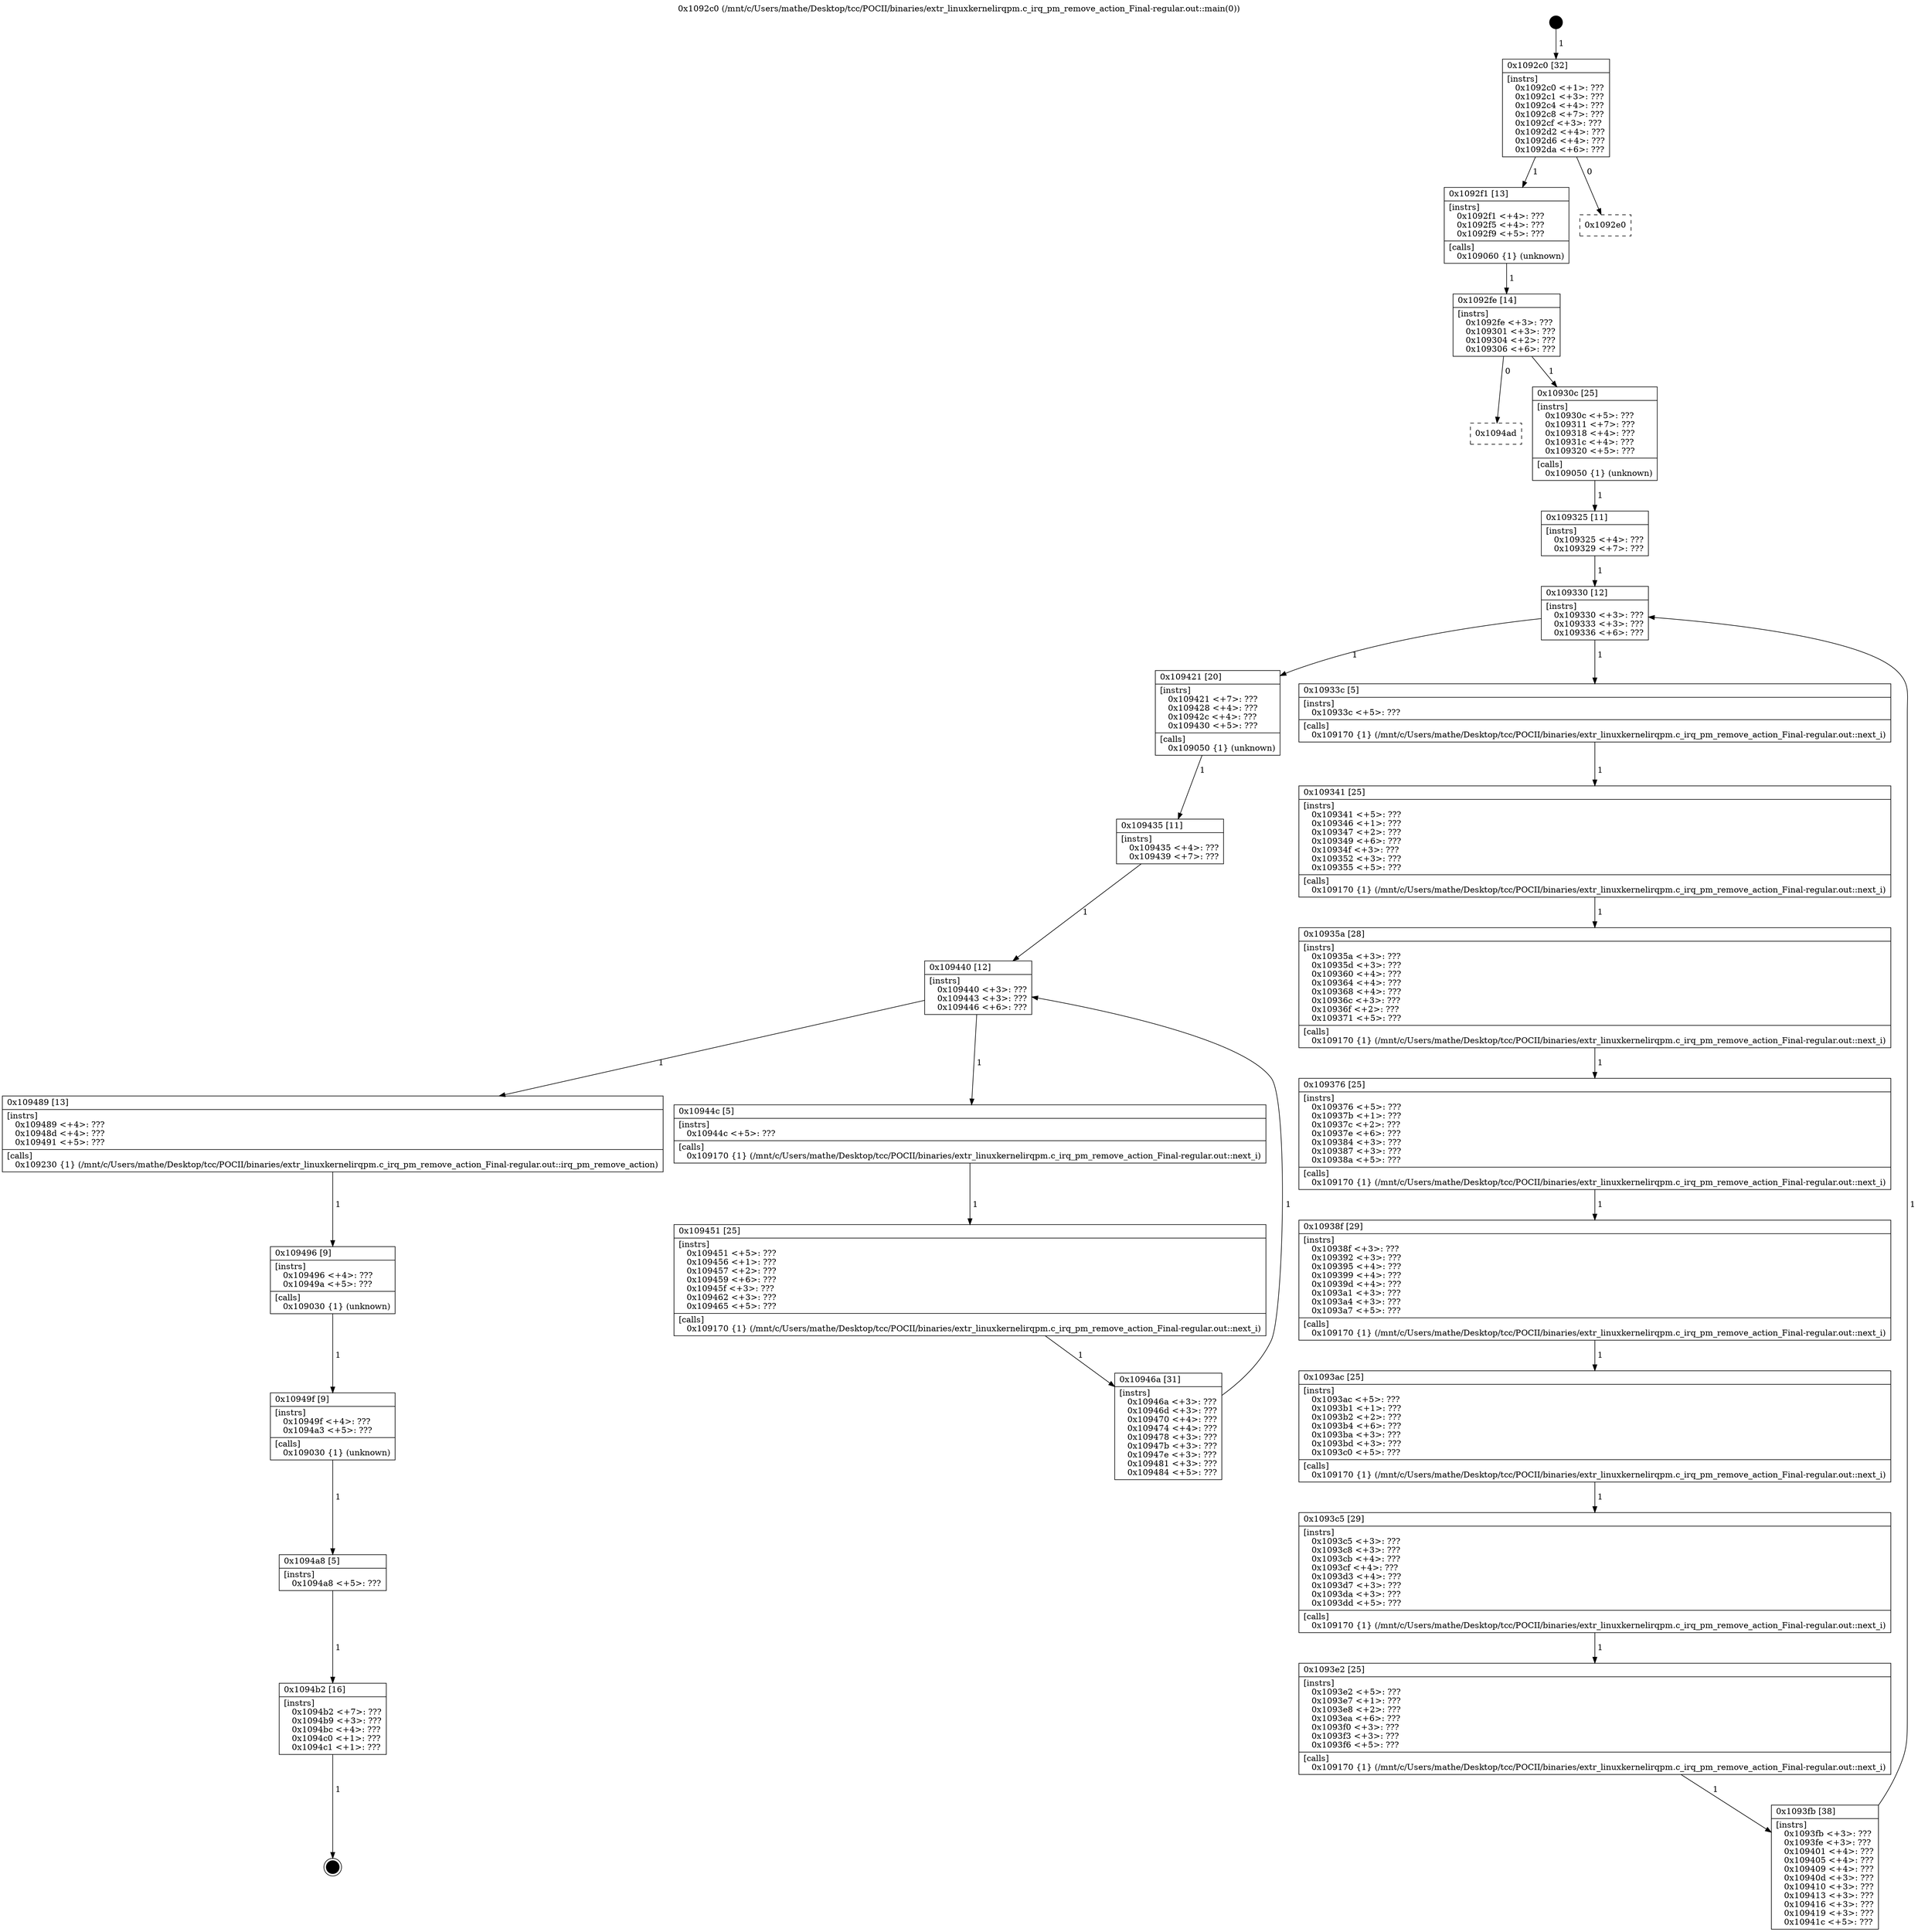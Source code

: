digraph "0x1092c0" {
  label = "0x1092c0 (/mnt/c/Users/mathe/Desktop/tcc/POCII/binaries/extr_linuxkernelirqpm.c_irq_pm_remove_action_Final-regular.out::main(0))"
  labelloc = "t"
  node[shape=record]

  Entry [label="",width=0.3,height=0.3,shape=circle,fillcolor=black,style=filled]
  "0x1092c0" [label="{
     0x1092c0 [32]\l
     | [instrs]\l
     &nbsp;&nbsp;0x1092c0 \<+1\>: ???\l
     &nbsp;&nbsp;0x1092c1 \<+3\>: ???\l
     &nbsp;&nbsp;0x1092c4 \<+4\>: ???\l
     &nbsp;&nbsp;0x1092c8 \<+7\>: ???\l
     &nbsp;&nbsp;0x1092cf \<+3\>: ???\l
     &nbsp;&nbsp;0x1092d2 \<+4\>: ???\l
     &nbsp;&nbsp;0x1092d6 \<+4\>: ???\l
     &nbsp;&nbsp;0x1092da \<+6\>: ???\l
  }"]
  "0x1092f1" [label="{
     0x1092f1 [13]\l
     | [instrs]\l
     &nbsp;&nbsp;0x1092f1 \<+4\>: ???\l
     &nbsp;&nbsp;0x1092f5 \<+4\>: ???\l
     &nbsp;&nbsp;0x1092f9 \<+5\>: ???\l
     | [calls]\l
     &nbsp;&nbsp;0x109060 \{1\} (unknown)\l
  }"]
  "0x1092e0" [label="{
     0x1092e0\l
  }", style=dashed]
  "0x1092fe" [label="{
     0x1092fe [14]\l
     | [instrs]\l
     &nbsp;&nbsp;0x1092fe \<+3\>: ???\l
     &nbsp;&nbsp;0x109301 \<+3\>: ???\l
     &nbsp;&nbsp;0x109304 \<+2\>: ???\l
     &nbsp;&nbsp;0x109306 \<+6\>: ???\l
  }"]
  "0x1094ad" [label="{
     0x1094ad\l
  }", style=dashed]
  "0x10930c" [label="{
     0x10930c [25]\l
     | [instrs]\l
     &nbsp;&nbsp;0x10930c \<+5\>: ???\l
     &nbsp;&nbsp;0x109311 \<+7\>: ???\l
     &nbsp;&nbsp;0x109318 \<+4\>: ???\l
     &nbsp;&nbsp;0x10931c \<+4\>: ???\l
     &nbsp;&nbsp;0x109320 \<+5\>: ???\l
     | [calls]\l
     &nbsp;&nbsp;0x109050 \{1\} (unknown)\l
  }"]
  Exit [label="",width=0.3,height=0.3,shape=circle,fillcolor=black,style=filled,peripheries=2]
  "0x109330" [label="{
     0x109330 [12]\l
     | [instrs]\l
     &nbsp;&nbsp;0x109330 \<+3\>: ???\l
     &nbsp;&nbsp;0x109333 \<+3\>: ???\l
     &nbsp;&nbsp;0x109336 \<+6\>: ???\l
  }"]
  "0x109421" [label="{
     0x109421 [20]\l
     | [instrs]\l
     &nbsp;&nbsp;0x109421 \<+7\>: ???\l
     &nbsp;&nbsp;0x109428 \<+4\>: ???\l
     &nbsp;&nbsp;0x10942c \<+4\>: ???\l
     &nbsp;&nbsp;0x109430 \<+5\>: ???\l
     | [calls]\l
     &nbsp;&nbsp;0x109050 \{1\} (unknown)\l
  }"]
  "0x10933c" [label="{
     0x10933c [5]\l
     | [instrs]\l
     &nbsp;&nbsp;0x10933c \<+5\>: ???\l
     | [calls]\l
     &nbsp;&nbsp;0x109170 \{1\} (/mnt/c/Users/mathe/Desktop/tcc/POCII/binaries/extr_linuxkernelirqpm.c_irq_pm_remove_action_Final-regular.out::next_i)\l
  }"]
  "0x109341" [label="{
     0x109341 [25]\l
     | [instrs]\l
     &nbsp;&nbsp;0x109341 \<+5\>: ???\l
     &nbsp;&nbsp;0x109346 \<+1\>: ???\l
     &nbsp;&nbsp;0x109347 \<+2\>: ???\l
     &nbsp;&nbsp;0x109349 \<+6\>: ???\l
     &nbsp;&nbsp;0x10934f \<+3\>: ???\l
     &nbsp;&nbsp;0x109352 \<+3\>: ???\l
     &nbsp;&nbsp;0x109355 \<+5\>: ???\l
     | [calls]\l
     &nbsp;&nbsp;0x109170 \{1\} (/mnt/c/Users/mathe/Desktop/tcc/POCII/binaries/extr_linuxkernelirqpm.c_irq_pm_remove_action_Final-regular.out::next_i)\l
  }"]
  "0x10935a" [label="{
     0x10935a [28]\l
     | [instrs]\l
     &nbsp;&nbsp;0x10935a \<+3\>: ???\l
     &nbsp;&nbsp;0x10935d \<+3\>: ???\l
     &nbsp;&nbsp;0x109360 \<+4\>: ???\l
     &nbsp;&nbsp;0x109364 \<+4\>: ???\l
     &nbsp;&nbsp;0x109368 \<+4\>: ???\l
     &nbsp;&nbsp;0x10936c \<+3\>: ???\l
     &nbsp;&nbsp;0x10936f \<+2\>: ???\l
     &nbsp;&nbsp;0x109371 \<+5\>: ???\l
     | [calls]\l
     &nbsp;&nbsp;0x109170 \{1\} (/mnt/c/Users/mathe/Desktop/tcc/POCII/binaries/extr_linuxkernelirqpm.c_irq_pm_remove_action_Final-regular.out::next_i)\l
  }"]
  "0x109376" [label="{
     0x109376 [25]\l
     | [instrs]\l
     &nbsp;&nbsp;0x109376 \<+5\>: ???\l
     &nbsp;&nbsp;0x10937b \<+1\>: ???\l
     &nbsp;&nbsp;0x10937c \<+2\>: ???\l
     &nbsp;&nbsp;0x10937e \<+6\>: ???\l
     &nbsp;&nbsp;0x109384 \<+3\>: ???\l
     &nbsp;&nbsp;0x109387 \<+3\>: ???\l
     &nbsp;&nbsp;0x10938a \<+5\>: ???\l
     | [calls]\l
     &nbsp;&nbsp;0x109170 \{1\} (/mnt/c/Users/mathe/Desktop/tcc/POCII/binaries/extr_linuxkernelirqpm.c_irq_pm_remove_action_Final-regular.out::next_i)\l
  }"]
  "0x10938f" [label="{
     0x10938f [29]\l
     | [instrs]\l
     &nbsp;&nbsp;0x10938f \<+3\>: ???\l
     &nbsp;&nbsp;0x109392 \<+3\>: ???\l
     &nbsp;&nbsp;0x109395 \<+4\>: ???\l
     &nbsp;&nbsp;0x109399 \<+4\>: ???\l
     &nbsp;&nbsp;0x10939d \<+4\>: ???\l
     &nbsp;&nbsp;0x1093a1 \<+3\>: ???\l
     &nbsp;&nbsp;0x1093a4 \<+3\>: ???\l
     &nbsp;&nbsp;0x1093a7 \<+5\>: ???\l
     | [calls]\l
     &nbsp;&nbsp;0x109170 \{1\} (/mnt/c/Users/mathe/Desktop/tcc/POCII/binaries/extr_linuxkernelirqpm.c_irq_pm_remove_action_Final-regular.out::next_i)\l
  }"]
  "0x1093ac" [label="{
     0x1093ac [25]\l
     | [instrs]\l
     &nbsp;&nbsp;0x1093ac \<+5\>: ???\l
     &nbsp;&nbsp;0x1093b1 \<+1\>: ???\l
     &nbsp;&nbsp;0x1093b2 \<+2\>: ???\l
     &nbsp;&nbsp;0x1093b4 \<+6\>: ???\l
     &nbsp;&nbsp;0x1093ba \<+3\>: ???\l
     &nbsp;&nbsp;0x1093bd \<+3\>: ???\l
     &nbsp;&nbsp;0x1093c0 \<+5\>: ???\l
     | [calls]\l
     &nbsp;&nbsp;0x109170 \{1\} (/mnt/c/Users/mathe/Desktop/tcc/POCII/binaries/extr_linuxkernelirqpm.c_irq_pm_remove_action_Final-regular.out::next_i)\l
  }"]
  "0x1093c5" [label="{
     0x1093c5 [29]\l
     | [instrs]\l
     &nbsp;&nbsp;0x1093c5 \<+3\>: ???\l
     &nbsp;&nbsp;0x1093c8 \<+3\>: ???\l
     &nbsp;&nbsp;0x1093cb \<+4\>: ???\l
     &nbsp;&nbsp;0x1093cf \<+4\>: ???\l
     &nbsp;&nbsp;0x1093d3 \<+4\>: ???\l
     &nbsp;&nbsp;0x1093d7 \<+3\>: ???\l
     &nbsp;&nbsp;0x1093da \<+3\>: ???\l
     &nbsp;&nbsp;0x1093dd \<+5\>: ???\l
     | [calls]\l
     &nbsp;&nbsp;0x109170 \{1\} (/mnt/c/Users/mathe/Desktop/tcc/POCII/binaries/extr_linuxkernelirqpm.c_irq_pm_remove_action_Final-regular.out::next_i)\l
  }"]
  "0x1093e2" [label="{
     0x1093e2 [25]\l
     | [instrs]\l
     &nbsp;&nbsp;0x1093e2 \<+5\>: ???\l
     &nbsp;&nbsp;0x1093e7 \<+1\>: ???\l
     &nbsp;&nbsp;0x1093e8 \<+2\>: ???\l
     &nbsp;&nbsp;0x1093ea \<+6\>: ???\l
     &nbsp;&nbsp;0x1093f0 \<+3\>: ???\l
     &nbsp;&nbsp;0x1093f3 \<+3\>: ???\l
     &nbsp;&nbsp;0x1093f6 \<+5\>: ???\l
     | [calls]\l
     &nbsp;&nbsp;0x109170 \{1\} (/mnt/c/Users/mathe/Desktop/tcc/POCII/binaries/extr_linuxkernelirqpm.c_irq_pm_remove_action_Final-regular.out::next_i)\l
  }"]
  "0x1093fb" [label="{
     0x1093fb [38]\l
     | [instrs]\l
     &nbsp;&nbsp;0x1093fb \<+3\>: ???\l
     &nbsp;&nbsp;0x1093fe \<+3\>: ???\l
     &nbsp;&nbsp;0x109401 \<+4\>: ???\l
     &nbsp;&nbsp;0x109405 \<+4\>: ???\l
     &nbsp;&nbsp;0x109409 \<+4\>: ???\l
     &nbsp;&nbsp;0x10940d \<+3\>: ???\l
     &nbsp;&nbsp;0x109410 \<+3\>: ???\l
     &nbsp;&nbsp;0x109413 \<+3\>: ???\l
     &nbsp;&nbsp;0x109416 \<+3\>: ???\l
     &nbsp;&nbsp;0x109419 \<+3\>: ???\l
     &nbsp;&nbsp;0x10941c \<+5\>: ???\l
  }"]
  "0x109325" [label="{
     0x109325 [11]\l
     | [instrs]\l
     &nbsp;&nbsp;0x109325 \<+4\>: ???\l
     &nbsp;&nbsp;0x109329 \<+7\>: ???\l
  }"]
  "0x109440" [label="{
     0x109440 [12]\l
     | [instrs]\l
     &nbsp;&nbsp;0x109440 \<+3\>: ???\l
     &nbsp;&nbsp;0x109443 \<+3\>: ???\l
     &nbsp;&nbsp;0x109446 \<+6\>: ???\l
  }"]
  "0x109489" [label="{
     0x109489 [13]\l
     | [instrs]\l
     &nbsp;&nbsp;0x109489 \<+4\>: ???\l
     &nbsp;&nbsp;0x10948d \<+4\>: ???\l
     &nbsp;&nbsp;0x109491 \<+5\>: ???\l
     | [calls]\l
     &nbsp;&nbsp;0x109230 \{1\} (/mnt/c/Users/mathe/Desktop/tcc/POCII/binaries/extr_linuxkernelirqpm.c_irq_pm_remove_action_Final-regular.out::irq_pm_remove_action)\l
  }"]
  "0x10944c" [label="{
     0x10944c [5]\l
     | [instrs]\l
     &nbsp;&nbsp;0x10944c \<+5\>: ???\l
     | [calls]\l
     &nbsp;&nbsp;0x109170 \{1\} (/mnt/c/Users/mathe/Desktop/tcc/POCII/binaries/extr_linuxkernelirqpm.c_irq_pm_remove_action_Final-regular.out::next_i)\l
  }"]
  "0x109451" [label="{
     0x109451 [25]\l
     | [instrs]\l
     &nbsp;&nbsp;0x109451 \<+5\>: ???\l
     &nbsp;&nbsp;0x109456 \<+1\>: ???\l
     &nbsp;&nbsp;0x109457 \<+2\>: ???\l
     &nbsp;&nbsp;0x109459 \<+6\>: ???\l
     &nbsp;&nbsp;0x10945f \<+3\>: ???\l
     &nbsp;&nbsp;0x109462 \<+3\>: ???\l
     &nbsp;&nbsp;0x109465 \<+5\>: ???\l
     | [calls]\l
     &nbsp;&nbsp;0x109170 \{1\} (/mnt/c/Users/mathe/Desktop/tcc/POCII/binaries/extr_linuxkernelirqpm.c_irq_pm_remove_action_Final-regular.out::next_i)\l
  }"]
  "0x10946a" [label="{
     0x10946a [31]\l
     | [instrs]\l
     &nbsp;&nbsp;0x10946a \<+3\>: ???\l
     &nbsp;&nbsp;0x10946d \<+3\>: ???\l
     &nbsp;&nbsp;0x109470 \<+4\>: ???\l
     &nbsp;&nbsp;0x109474 \<+4\>: ???\l
     &nbsp;&nbsp;0x109478 \<+3\>: ???\l
     &nbsp;&nbsp;0x10947b \<+3\>: ???\l
     &nbsp;&nbsp;0x10947e \<+3\>: ???\l
     &nbsp;&nbsp;0x109481 \<+3\>: ???\l
     &nbsp;&nbsp;0x109484 \<+5\>: ???\l
  }"]
  "0x109435" [label="{
     0x109435 [11]\l
     | [instrs]\l
     &nbsp;&nbsp;0x109435 \<+4\>: ???\l
     &nbsp;&nbsp;0x109439 \<+7\>: ???\l
  }"]
  "0x109496" [label="{
     0x109496 [9]\l
     | [instrs]\l
     &nbsp;&nbsp;0x109496 \<+4\>: ???\l
     &nbsp;&nbsp;0x10949a \<+5\>: ???\l
     | [calls]\l
     &nbsp;&nbsp;0x109030 \{1\} (unknown)\l
  }"]
  "0x10949f" [label="{
     0x10949f [9]\l
     | [instrs]\l
     &nbsp;&nbsp;0x10949f \<+4\>: ???\l
     &nbsp;&nbsp;0x1094a3 \<+5\>: ???\l
     | [calls]\l
     &nbsp;&nbsp;0x109030 \{1\} (unknown)\l
  }"]
  "0x1094a8" [label="{
     0x1094a8 [5]\l
     | [instrs]\l
     &nbsp;&nbsp;0x1094a8 \<+5\>: ???\l
  }"]
  "0x1094b2" [label="{
     0x1094b2 [16]\l
     | [instrs]\l
     &nbsp;&nbsp;0x1094b2 \<+7\>: ???\l
     &nbsp;&nbsp;0x1094b9 \<+3\>: ???\l
     &nbsp;&nbsp;0x1094bc \<+4\>: ???\l
     &nbsp;&nbsp;0x1094c0 \<+1\>: ???\l
     &nbsp;&nbsp;0x1094c1 \<+1\>: ???\l
  }"]
  Entry -> "0x1092c0" [label=" 1"]
  "0x1092c0" -> "0x1092f1" [label=" 1"]
  "0x1092c0" -> "0x1092e0" [label=" 0"]
  "0x1092f1" -> "0x1092fe" [label=" 1"]
  "0x1092fe" -> "0x1094ad" [label=" 0"]
  "0x1092fe" -> "0x10930c" [label=" 1"]
  "0x1094b2" -> Exit [label=" 1"]
  "0x10930c" -> "0x109325" [label=" 1"]
  "0x109330" -> "0x109421" [label=" 1"]
  "0x109330" -> "0x10933c" [label=" 1"]
  "0x10933c" -> "0x109341" [label=" 1"]
  "0x109341" -> "0x10935a" [label=" 1"]
  "0x10935a" -> "0x109376" [label=" 1"]
  "0x109376" -> "0x10938f" [label=" 1"]
  "0x10938f" -> "0x1093ac" [label=" 1"]
  "0x1093ac" -> "0x1093c5" [label=" 1"]
  "0x1093c5" -> "0x1093e2" [label=" 1"]
  "0x1093e2" -> "0x1093fb" [label=" 1"]
  "0x109325" -> "0x109330" [label=" 1"]
  "0x1093fb" -> "0x109330" [label=" 1"]
  "0x109421" -> "0x109435" [label=" 1"]
  "0x109440" -> "0x109489" [label=" 1"]
  "0x109440" -> "0x10944c" [label=" 1"]
  "0x10944c" -> "0x109451" [label=" 1"]
  "0x109451" -> "0x10946a" [label=" 1"]
  "0x109435" -> "0x109440" [label=" 1"]
  "0x10946a" -> "0x109440" [label=" 1"]
  "0x109489" -> "0x109496" [label=" 1"]
  "0x109496" -> "0x10949f" [label=" 1"]
  "0x10949f" -> "0x1094a8" [label=" 1"]
  "0x1094a8" -> "0x1094b2" [label=" 1"]
}
